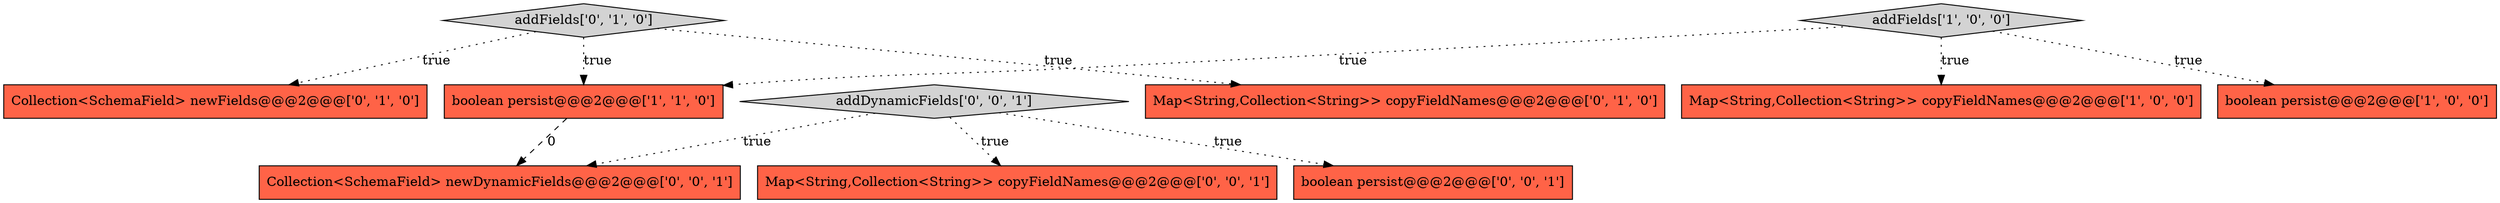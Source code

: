 digraph {
7 [style = filled, label = "Map<String,Collection<String>> copyFieldNames@@@2@@@['0', '0', '1']", fillcolor = tomato, shape = box image = "AAA0AAABBB3BBB"];
6 [style = filled, label = "addFields['0', '1', '0']", fillcolor = lightgray, shape = diamond image = "AAA0AAABBB2BBB"];
10 [style = filled, label = "addDynamicFields['0', '0', '1']", fillcolor = lightgray, shape = diamond image = "AAA0AAABBB3BBB"];
1 [style = filled, label = "Map<String,Collection<String>> copyFieldNames@@@2@@@['1', '0', '0']", fillcolor = tomato, shape = box image = "AAA0AAABBB1BBB"];
8 [style = filled, label = "boolean persist@@@2@@@['0', '0', '1']", fillcolor = tomato, shape = box image = "AAA0AAABBB3BBB"];
2 [style = filled, label = "addFields['1', '0', '0']", fillcolor = lightgray, shape = diamond image = "AAA0AAABBB1BBB"];
3 [style = filled, label = "boolean persist@@@2@@@['1', '1', '0']", fillcolor = tomato, shape = box image = "AAA0AAABBB1BBB"];
5 [style = filled, label = "Map<String,Collection<String>> copyFieldNames@@@2@@@['0', '1', '0']", fillcolor = tomato, shape = box image = "AAA0AAABBB2BBB"];
9 [style = filled, label = "Collection<SchemaField> newDynamicFields@@@2@@@['0', '0', '1']", fillcolor = tomato, shape = box image = "AAA0AAABBB3BBB"];
0 [style = filled, label = "boolean persist@@@2@@@['1', '0', '0']", fillcolor = tomato, shape = box image = "AAA0AAABBB1BBB"];
4 [style = filled, label = "Collection<SchemaField> newFields@@@2@@@['0', '1', '0']", fillcolor = tomato, shape = box image = "AAA0AAABBB2BBB"];
2->3 [style = dotted, label="true"];
10->8 [style = dotted, label="true"];
2->0 [style = dotted, label="true"];
6->4 [style = dotted, label="true"];
6->3 [style = dotted, label="true"];
3->9 [style = dashed, label="0"];
10->9 [style = dotted, label="true"];
2->1 [style = dotted, label="true"];
10->7 [style = dotted, label="true"];
6->5 [style = dotted, label="true"];
}

